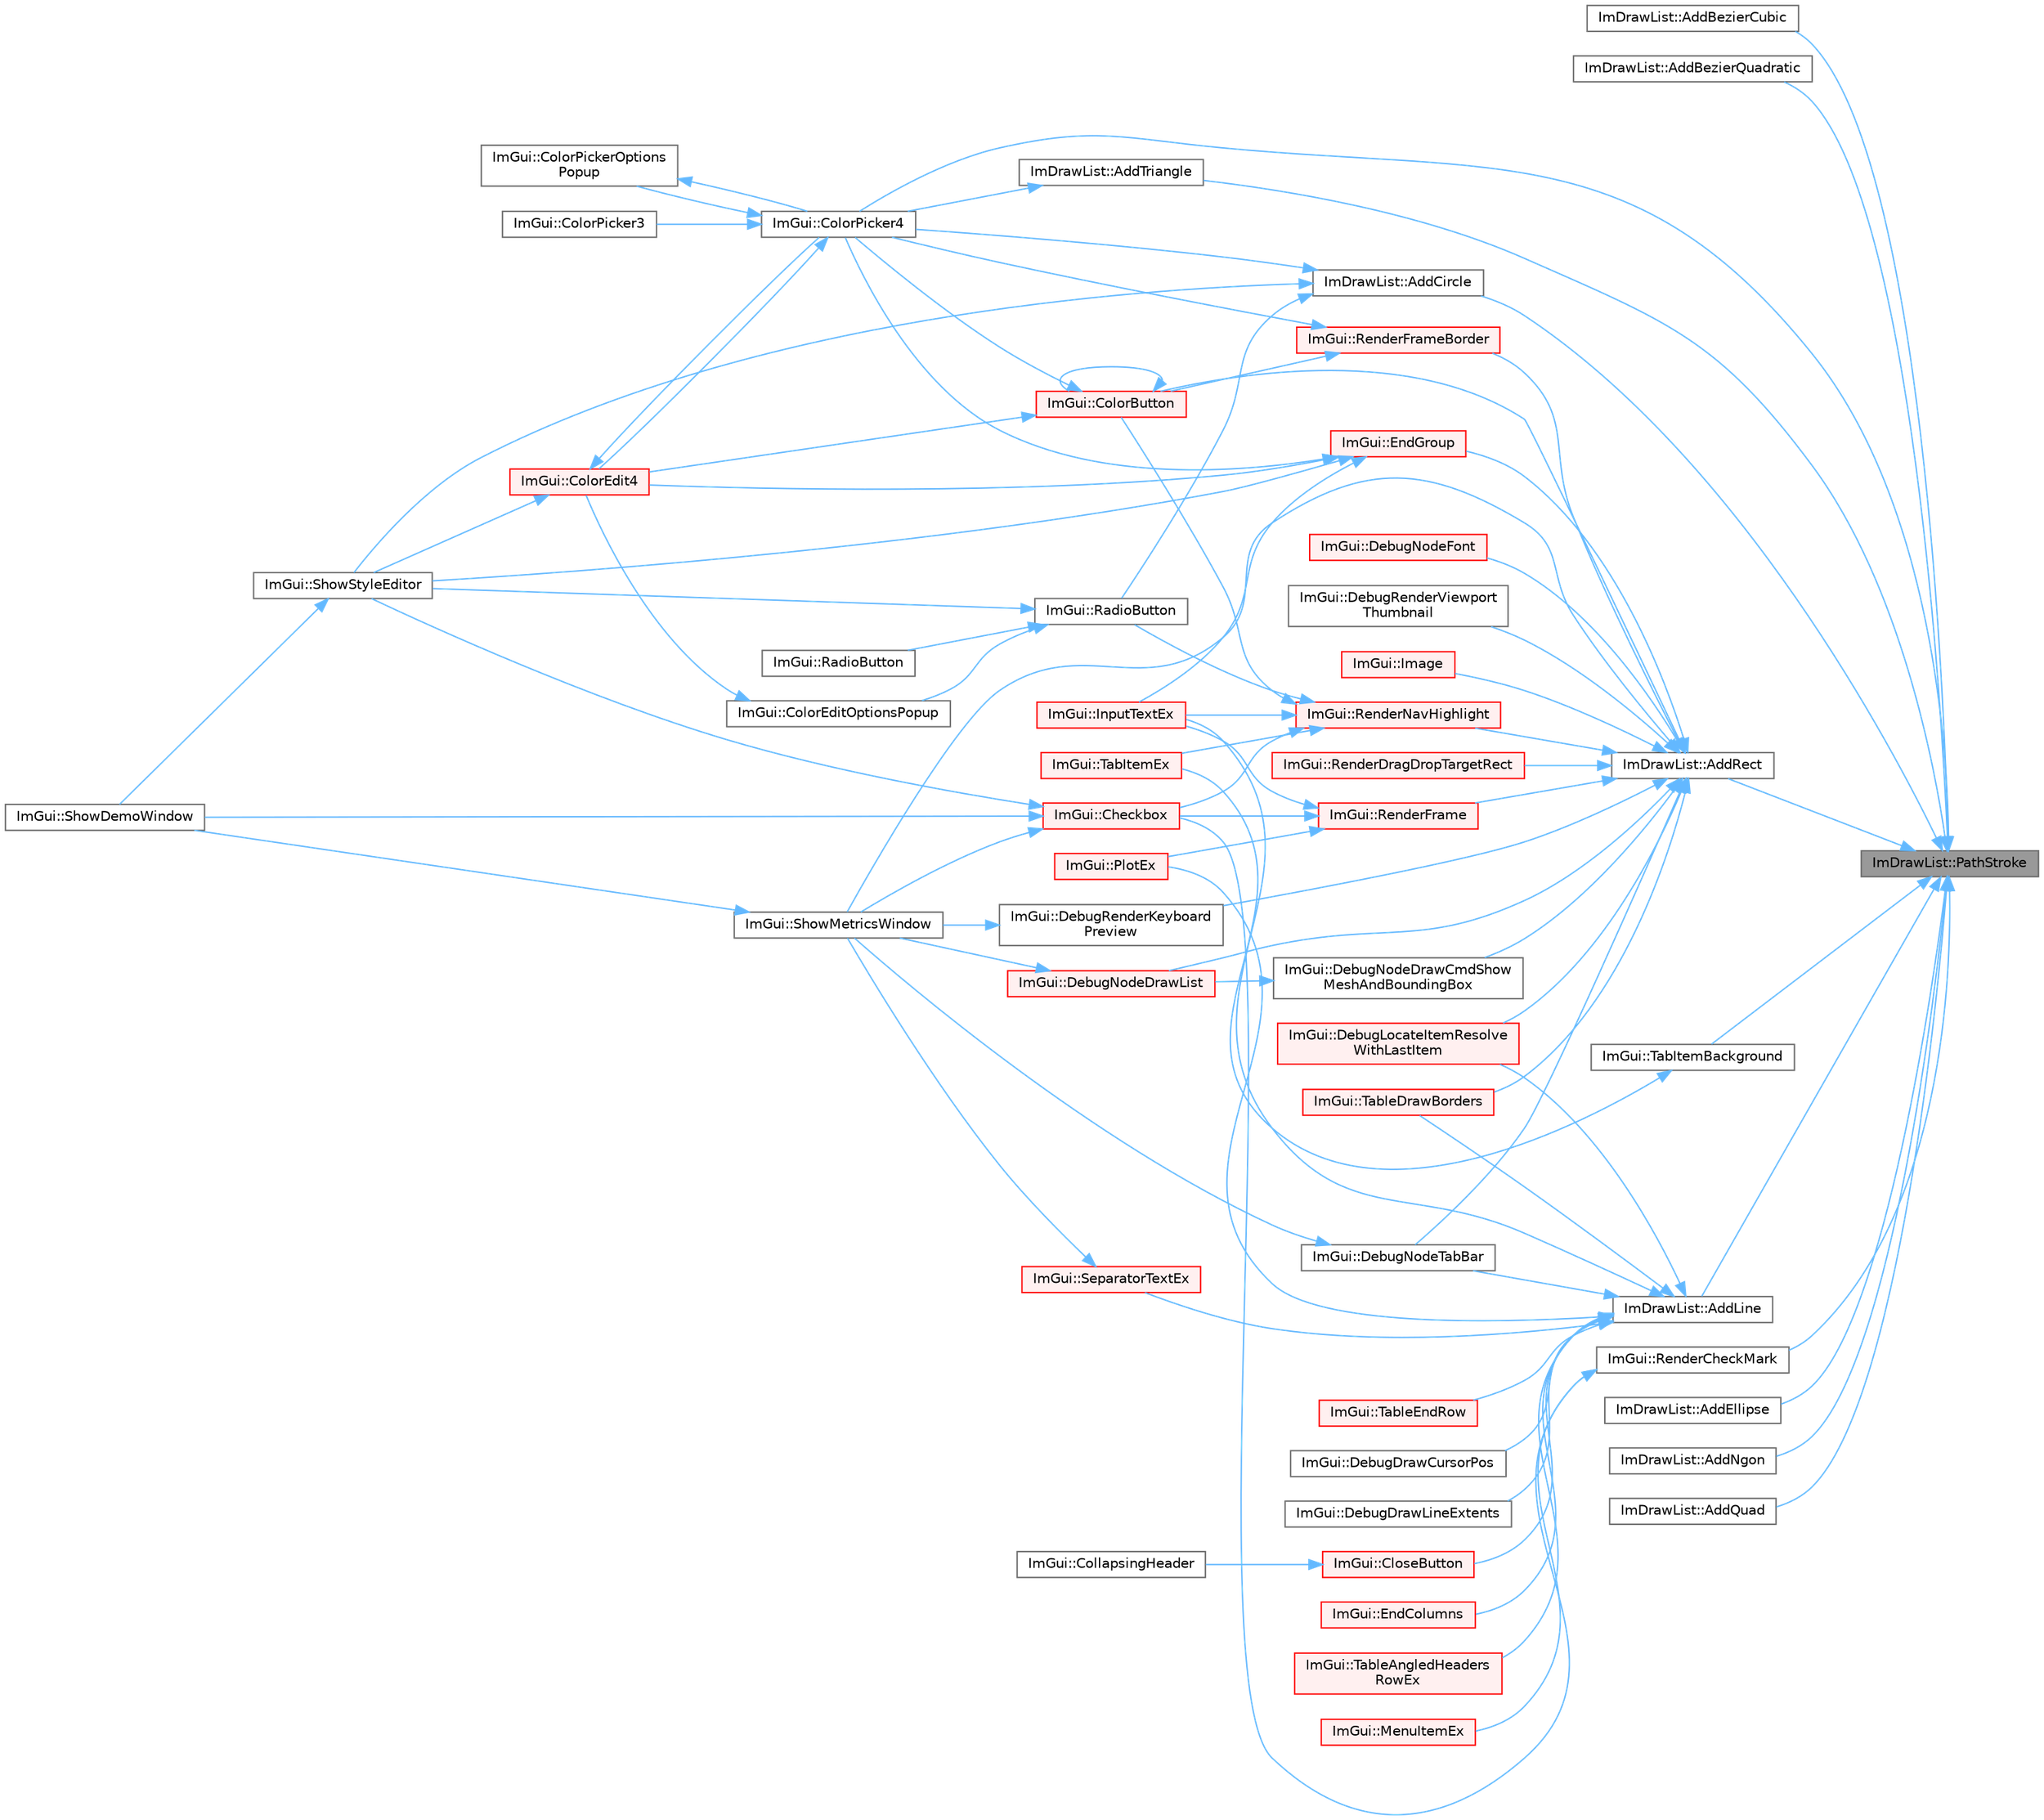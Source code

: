 digraph "ImDrawList::PathStroke"
{
 // LATEX_PDF_SIZE
  bgcolor="transparent";
  edge [fontname=Helvetica,fontsize=10,labelfontname=Helvetica,labelfontsize=10];
  node [fontname=Helvetica,fontsize=10,shape=box,height=0.2,width=0.4];
  rankdir="RL";
  Node1 [id="Node000001",label="ImDrawList::PathStroke",height=0.2,width=0.4,color="gray40", fillcolor="grey60", style="filled", fontcolor="black",tooltip=" "];
  Node1 -> Node2 [id="edge1_Node000001_Node000002",dir="back",color="steelblue1",style="solid",tooltip=" "];
  Node2 [id="Node000002",label="ImDrawList::AddBezierCubic",height=0.2,width=0.4,color="grey40", fillcolor="white", style="filled",URL="$struct_im_draw_list.html#a90ebb3c38b997ef3a3adb4d211a1b2a8",tooltip=" "];
  Node1 -> Node3 [id="edge2_Node000001_Node000003",dir="back",color="steelblue1",style="solid",tooltip=" "];
  Node3 [id="Node000003",label="ImDrawList::AddBezierQuadratic",height=0.2,width=0.4,color="grey40", fillcolor="white", style="filled",URL="$struct_im_draw_list.html#a2ca1f97b873778fc53fa4c1f1ca8bb1f",tooltip=" "];
  Node1 -> Node4 [id="edge3_Node000001_Node000004",dir="back",color="steelblue1",style="solid",tooltip=" "];
  Node4 [id="Node000004",label="ImDrawList::AddCircle",height=0.2,width=0.4,color="grey40", fillcolor="white", style="filled",URL="$struct_im_draw_list.html#a9b73eea0ebf7a9f02bc8a104deb7de9d",tooltip=" "];
  Node4 -> Node5 [id="edge4_Node000004_Node000005",dir="back",color="steelblue1",style="solid",tooltip=" "];
  Node5 [id="Node000005",label="ImGui::ColorPicker4",height=0.2,width=0.4,color="grey40", fillcolor="white", style="filled",URL="$namespace_im_gui.html#a3d5aae9e0a14aa051d5a799abbe97b32",tooltip=" "];
  Node5 -> Node6 [id="edge5_Node000005_Node000006",dir="back",color="steelblue1",style="solid",tooltip=" "];
  Node6 [id="Node000006",label="ImGui::ColorEdit4",height=0.2,width=0.4,color="red", fillcolor="#FFF0F0", style="filled",URL="$namespace_im_gui.html#ac3f45e2aa0b1d591cc8a2cdf8b566a45",tooltip=" "];
  Node6 -> Node5 [id="edge6_Node000006_Node000005",dir="back",color="steelblue1",style="solid",tooltip=" "];
  Node6 -> Node9 [id="edge7_Node000006_Node000009",dir="back",color="steelblue1",style="solid",tooltip=" "];
  Node9 [id="Node000009",label="ImGui::ShowStyleEditor",height=0.2,width=0.4,color="grey40", fillcolor="white", style="filled",URL="$namespace_im_gui.html#ab2eb3dec78d054fe3feab1c091ec5de5",tooltip=" "];
  Node9 -> Node10 [id="edge8_Node000009_Node000010",dir="back",color="steelblue1",style="solid",tooltip=" "];
  Node10 [id="Node000010",label="ImGui::ShowDemoWindow",height=0.2,width=0.4,color="grey40", fillcolor="white", style="filled",URL="$namespace_im_gui.html#af95643a0ce4893b9e57c12991922fb18",tooltip=" "];
  Node5 -> Node11 [id="edge9_Node000005_Node000011",dir="back",color="steelblue1",style="solid",tooltip=" "];
  Node11 [id="Node000011",label="ImGui::ColorPicker3",height=0.2,width=0.4,color="grey40", fillcolor="white", style="filled",URL="$namespace_im_gui.html#a2a2a98cb9a17b18702be6b954670b388",tooltip=" "];
  Node5 -> Node12 [id="edge10_Node000005_Node000012",dir="back",color="steelblue1",style="solid",tooltip=" "];
  Node12 [id="Node000012",label="ImGui::ColorPickerOptions\lPopup",height=0.2,width=0.4,color="grey40", fillcolor="white", style="filled",URL="$namespace_im_gui.html#a6d112eeb6d8ffdebbc9d9a8c66babbee",tooltip=" "];
  Node12 -> Node5 [id="edge11_Node000012_Node000005",dir="back",color="steelblue1",style="solid",tooltip=" "];
  Node4 -> Node13 [id="edge12_Node000004_Node000013",dir="back",color="steelblue1",style="solid",tooltip=" "];
  Node13 [id="Node000013",label="ImGui::RadioButton",height=0.2,width=0.4,color="grey40", fillcolor="white", style="filled",URL="$namespace_im_gui.html#a6b146763845cbad5a4144772279631bc",tooltip=" "];
  Node13 -> Node14 [id="edge13_Node000013_Node000014",dir="back",color="steelblue1",style="solid",tooltip=" "];
  Node14 [id="Node000014",label="ImGui::ColorEditOptionsPopup",height=0.2,width=0.4,color="grey40", fillcolor="white", style="filled",URL="$namespace_im_gui.html#a6bfb117816d669f8704e5d0c0c0795fe",tooltip=" "];
  Node14 -> Node6 [id="edge14_Node000014_Node000006",dir="back",color="steelblue1",style="solid",tooltip=" "];
  Node13 -> Node15 [id="edge15_Node000013_Node000015",dir="back",color="steelblue1",style="solid",tooltip=" "];
  Node15 [id="Node000015",label="ImGui::RadioButton",height=0.2,width=0.4,color="grey40", fillcolor="white", style="filled",URL="$namespace_im_gui.html#a018d2b61d2f00bb7a9dd2b1f933b93a5",tooltip=" "];
  Node13 -> Node9 [id="edge16_Node000013_Node000009",dir="back",color="steelblue1",style="solid",tooltip=" "];
  Node4 -> Node9 [id="edge17_Node000004_Node000009",dir="back",color="steelblue1",style="solid",tooltip=" "];
  Node1 -> Node16 [id="edge18_Node000001_Node000016",dir="back",color="steelblue1",style="solid",tooltip=" "];
  Node16 [id="Node000016",label="ImDrawList::AddEllipse",height=0.2,width=0.4,color="grey40", fillcolor="white", style="filled",URL="$struct_im_draw_list.html#a16d98b58032500e4e7e1a555a4b6ffce",tooltip=" "];
  Node1 -> Node17 [id="edge19_Node000001_Node000017",dir="back",color="steelblue1",style="solid",tooltip=" "];
  Node17 [id="Node000017",label="ImDrawList::AddLine",height=0.2,width=0.4,color="grey40", fillcolor="white", style="filled",URL="$struct_im_draw_list.html#aa21e5a1c6e00239581f97d344fc0db61",tooltip=" "];
  Node17 -> Node18 [id="edge20_Node000017_Node000018",dir="back",color="steelblue1",style="solid",tooltip=" "];
  Node18 [id="Node000018",label="ImGui::CloseButton",height=0.2,width=0.4,color="red", fillcolor="#FFF0F0", style="filled",URL="$namespace_im_gui.html#a4f6da873474094ce131edd2dcda98551",tooltip=" "];
  Node18 -> Node19 [id="edge21_Node000018_Node000019",dir="back",color="steelblue1",style="solid",tooltip=" "];
  Node19 [id="Node000019",label="ImGui::CollapsingHeader",height=0.2,width=0.4,color="grey40", fillcolor="white", style="filled",URL="$namespace_im_gui.html#a4d6e6e7a5ace0e5dbee3ea1926ddf049",tooltip=" "];
  Node17 -> Node24 [id="edge22_Node000017_Node000024",dir="back",color="steelblue1",style="solid",tooltip=" "];
  Node24 [id="Node000024",label="ImGui::DebugDrawCursorPos",height=0.2,width=0.4,color="grey40", fillcolor="white", style="filled",URL="$namespace_im_gui.html#acb408b735302ddd3868a564ff48ccada",tooltip=" "];
  Node17 -> Node25 [id="edge23_Node000017_Node000025",dir="back",color="steelblue1",style="solid",tooltip=" "];
  Node25 [id="Node000025",label="ImGui::DebugDrawLineExtents",height=0.2,width=0.4,color="grey40", fillcolor="white", style="filled",URL="$namespace_im_gui.html#ab713aeb3cce417a0967e4c3ccb13ddac",tooltip=" "];
  Node17 -> Node26 [id="edge24_Node000017_Node000026",dir="back",color="steelblue1",style="solid",tooltip=" "];
  Node26 [id="Node000026",label="ImGui::DebugLocateItemResolve\lWithLastItem",height=0.2,width=0.4,color="red", fillcolor="#FFF0F0", style="filled",URL="$namespace_im_gui.html#ae8ab0d7dfc90af8e82db3ed9e7829219",tooltip=" "];
  Node17 -> Node163 [id="edge25_Node000017_Node000163",dir="back",color="steelblue1",style="solid",tooltip=" "];
  Node163 [id="Node000163",label="ImGui::DebugNodeTabBar",height=0.2,width=0.4,color="grey40", fillcolor="white", style="filled",URL="$namespace_im_gui.html#ac5f1a2b50c26c83d3df78d94e95f0bd0",tooltip=" "];
  Node163 -> Node33 [id="edge26_Node000163_Node000033",dir="back",color="steelblue1",style="solid",tooltip=" "];
  Node33 [id="Node000033",label="ImGui::ShowMetricsWindow",height=0.2,width=0.4,color="grey40", fillcolor="white", style="filled",URL="$namespace_im_gui.html#afe7a28c6eb52fff3cc27d5a698fea4ff",tooltip=" "];
  Node33 -> Node10 [id="edge27_Node000033_Node000010",dir="back",color="steelblue1",style="solid",tooltip=" "];
  Node17 -> Node170 [id="edge28_Node000017_Node000170",dir="back",color="steelblue1",style="solid",tooltip=" "];
  Node170 [id="Node000170",label="ImGui::EndColumns",height=0.2,width=0.4,color="red", fillcolor="#FFF0F0", style="filled",URL="$namespace_im_gui.html#af93bed3bce5475fe4d525d744f16aa20",tooltip=" "];
  Node17 -> Node43 [id="edge29_Node000017_Node000043",dir="back",color="steelblue1",style="solid",tooltip=" "];
  Node43 [id="Node000043",label="ImGui::InputTextEx",height=0.2,width=0.4,color="red", fillcolor="#FFF0F0", style="filled",URL="$namespace_im_gui.html#af89af17ecc11653f25fea1e50e195de6",tooltip=" "];
  Node17 -> Node137 [id="edge30_Node000017_Node000137",dir="back",color="steelblue1",style="solid",tooltip=" "];
  Node137 [id="Node000137",label="ImGui::PlotEx",height=0.2,width=0.4,color="red", fillcolor="#FFF0F0", style="filled",URL="$namespace_im_gui.html#afb3147b9a00e396e0b11a1bfe24b8f42",tooltip=" "];
  Node17 -> Node205 [id="edge31_Node000017_Node000205",dir="back",color="steelblue1",style="solid",tooltip=" "];
  Node205 [id="Node000205",label="ImGui::SeparatorTextEx",height=0.2,width=0.4,color="red", fillcolor="#FFF0F0", style="filled",URL="$namespace_im_gui.html#a14e42bfa66f05d0ae2304e27ee1fb2b3",tooltip=" "];
  Node205 -> Node33 [id="edge32_Node000205_Node000033",dir="back",color="steelblue1",style="solid",tooltip=" "];
  Node17 -> Node112 [id="edge33_Node000017_Node000112",dir="back",color="steelblue1",style="solid",tooltip=" "];
  Node112 [id="Node000112",label="ImGui::TableAngledHeaders\lRowEx",height=0.2,width=0.4,color="red", fillcolor="#FFF0F0", style="filled",URL="$namespace_im_gui.html#abedf7bbf79accde2321806dc0beb90b1",tooltip=" "];
  Node17 -> Node240 [id="edge34_Node000017_Node000240",dir="back",color="steelblue1",style="solid",tooltip=" "];
  Node240 [id="Node000240",label="ImGui::TableDrawBorders",height=0.2,width=0.4,color="red", fillcolor="#FFF0F0", style="filled",URL="$namespace_im_gui.html#a506d5b52f032c72503c4e87535a3d04d",tooltip=" "];
  Node17 -> Node241 [id="edge35_Node000017_Node000241",dir="back",color="steelblue1",style="solid",tooltip=" "];
  Node241 [id="Node000241",label="ImGui::TableEndRow",height=0.2,width=0.4,color="red", fillcolor="#FFF0F0", style="filled",URL="$namespace_im_gui.html#a6bc4ce6f7ff9f8268473f5e538a1181f",tooltip=" "];
  Node1 -> Node243 [id="edge36_Node000001_Node000243",dir="back",color="steelblue1",style="solid",tooltip=" "];
  Node243 [id="Node000243",label="ImDrawList::AddNgon",height=0.2,width=0.4,color="grey40", fillcolor="white", style="filled",URL="$struct_im_draw_list.html#abd004dec93d106eb867c9c6554d85989",tooltip=" "];
  Node1 -> Node244 [id="edge37_Node000001_Node000244",dir="back",color="steelblue1",style="solid",tooltip=" "];
  Node244 [id="Node000244",label="ImDrawList::AddQuad",height=0.2,width=0.4,color="grey40", fillcolor="white", style="filled",URL="$struct_im_draw_list.html#a57b014138de51397db0570d88c770d9f",tooltip=" "];
  Node1 -> Node245 [id="edge38_Node000001_Node000245",dir="back",color="steelblue1",style="solid",tooltip=" "];
  Node245 [id="Node000245",label="ImDrawList::AddRect",height=0.2,width=0.4,color="grey40", fillcolor="white", style="filled",URL="$struct_im_draw_list.html#ad96f10a3e954fe0c5b7c96d4e205af7b",tooltip=" "];
  Node245 -> Node127 [id="edge39_Node000245_Node000127",dir="back",color="steelblue1",style="solid",tooltip=" "];
  Node127 [id="Node000127",label="ImGui::ColorButton",height=0.2,width=0.4,color="red", fillcolor="#FFF0F0", style="filled",URL="$namespace_im_gui.html#ae2d7c8f37726810753d71d480f0af7f0",tooltip=" "];
  Node127 -> Node127 [id="edge40_Node000127_Node000127",dir="back",color="steelblue1",style="solid",tooltip=" "];
  Node127 -> Node6 [id="edge41_Node000127_Node000006",dir="back",color="steelblue1",style="solid",tooltip=" "];
  Node127 -> Node5 [id="edge42_Node000127_Node000005",dir="back",color="steelblue1",style="solid",tooltip=" "];
  Node245 -> Node26 [id="edge43_Node000245_Node000026",dir="back",color="steelblue1",style="solid",tooltip=" "];
  Node245 -> Node246 [id="edge44_Node000245_Node000246",dir="back",color="steelblue1",style="solid",tooltip=" "];
  Node246 [id="Node000246",label="ImGui::DebugNodeDrawCmdShow\lMeshAndBoundingBox",height=0.2,width=0.4,color="grey40", fillcolor="white", style="filled",URL="$namespace_im_gui.html#a24c6abd61c6da9610cbfbb46c0db828b",tooltip=" "];
  Node246 -> Node155 [id="edge45_Node000246_Node000155",dir="back",color="steelblue1",style="solid",tooltip=" "];
  Node155 [id="Node000155",label="ImGui::DebugNodeDrawList",height=0.2,width=0.4,color="red", fillcolor="#FFF0F0", style="filled",URL="$namespace_im_gui.html#af7b5e35566da44ac1ea8a7e1b9d9d574",tooltip=" "];
  Node155 -> Node33 [id="edge46_Node000155_Node000033",dir="back",color="steelblue1",style="solid",tooltip=" "];
  Node245 -> Node155 [id="edge47_Node000245_Node000155",dir="back",color="steelblue1",style="solid",tooltip=" "];
  Node245 -> Node68 [id="edge48_Node000245_Node000068",dir="back",color="steelblue1",style="solid",tooltip=" "];
  Node68 [id="Node000068",label="ImGui::DebugNodeFont",height=0.2,width=0.4,color="red", fillcolor="#FFF0F0", style="filled",URL="$namespace_im_gui.html#ae0207d60728f7e6a47dbcd1d7d84e3cb",tooltip=" "];
  Node245 -> Node163 [id="edge49_Node000245_Node000163",dir="back",color="steelblue1",style="solid",tooltip=" "];
  Node245 -> Node167 [id="edge50_Node000245_Node000167",dir="back",color="steelblue1",style="solid",tooltip=" "];
  Node167 [id="Node000167",label="ImGui::DebugRenderKeyboard\lPreview",height=0.2,width=0.4,color="grey40", fillcolor="white", style="filled",URL="$namespace_im_gui.html#a1355ddf2e5435da21acf2a9944b52ab4",tooltip=" "];
  Node167 -> Node33 [id="edge51_Node000167_Node000033",dir="back",color="steelblue1",style="solid",tooltip=" "];
  Node245 -> Node247 [id="edge52_Node000245_Node000247",dir="back",color="steelblue1",style="solid",tooltip=" "];
  Node247 [id="Node000247",label="ImGui::DebugRenderViewport\lThumbnail",height=0.2,width=0.4,color="grey40", fillcolor="white", style="filled",URL="$namespace_im_gui.html#af7de4b5c98ba30dbadce44e1f1066ba8",tooltip=" "];
  Node245 -> Node184 [id="edge53_Node000245_Node000184",dir="back",color="steelblue1",style="solid",tooltip=" "];
  Node184 [id="Node000184",label="ImGui::EndGroup",height=0.2,width=0.4,color="red", fillcolor="#FFF0F0", style="filled",URL="$namespace_im_gui.html#a05fc97fc64f28a55486087f503d9a622",tooltip=" "];
  Node184 -> Node6 [id="edge54_Node000184_Node000006",dir="back",color="steelblue1",style="solid",tooltip=" "];
  Node184 -> Node5 [id="edge55_Node000184_Node000005",dir="back",color="steelblue1",style="solid",tooltip=" "];
  Node184 -> Node43 [id="edge56_Node000184_Node000043",dir="back",color="steelblue1",style="solid",tooltip=" "];
  Node184 -> Node9 [id="edge57_Node000184_Node000009",dir="back",color="steelblue1",style="solid",tooltip=" "];
  Node245 -> Node186 [id="edge58_Node000245_Node000186",dir="back",color="steelblue1",style="solid",tooltip=" "];
  Node186 [id="Node000186",label="ImGui::Image",height=0.2,width=0.4,color="red", fillcolor="#FFF0F0", style="filled",URL="$namespace_im_gui.html#a95b5d733371c3b74caf89dbae8d51419",tooltip=" "];
  Node245 -> Node248 [id="edge59_Node000245_Node000248",dir="back",color="steelblue1",style="solid",tooltip=" "];
  Node248 [id="Node000248",label="ImGui::RenderDragDropTargetRect",height=0.2,width=0.4,color="red", fillcolor="#FFF0F0", style="filled",URL="$namespace_im_gui.html#a243a62fece1096c59442bba21f0aa736",tooltip=" "];
  Node245 -> Node250 [id="edge60_Node000245_Node000250",dir="back",color="steelblue1",style="solid",tooltip=" "];
  Node250 [id="Node000250",label="ImGui::RenderFrame",height=0.2,width=0.4,color="red", fillcolor="#FFF0F0", style="filled",URL="$namespace_im_gui.html#a621ba649568ede3939d4f10d83b86d04",tooltip=" "];
  Node250 -> Node164 [id="edge61_Node000250_Node000164",dir="back",color="steelblue1",style="solid",tooltip=" "];
  Node164 [id="Node000164",label="ImGui::Checkbox",height=0.2,width=0.4,color="red", fillcolor="#FFF0F0", style="filled",URL="$namespace_im_gui.html#a57d73c1d0ef807fef734d91024092027",tooltip=" "];
  Node164 -> Node10 [id="edge62_Node000164_Node000010",dir="back",color="steelblue1",style="solid",tooltip=" "];
  Node164 -> Node33 [id="edge63_Node000164_Node000033",dir="back",color="steelblue1",style="solid",tooltip=" "];
  Node164 -> Node9 [id="edge64_Node000164_Node000009",dir="back",color="steelblue1",style="solid",tooltip=" "];
  Node250 -> Node43 [id="edge65_Node000250_Node000043",dir="back",color="steelblue1",style="solid",tooltip=" "];
  Node250 -> Node137 [id="edge66_Node000250_Node000137",dir="back",color="steelblue1",style="solid",tooltip=" "];
  Node245 -> Node251 [id="edge67_Node000245_Node000251",dir="back",color="steelblue1",style="solid",tooltip=" "];
  Node251 [id="Node000251",label="ImGui::RenderFrameBorder",height=0.2,width=0.4,color="red", fillcolor="#FFF0F0", style="filled",URL="$namespace_im_gui.html#adc76239c2006e66f8dab7638529a763d",tooltip=" "];
  Node251 -> Node127 [id="edge68_Node000251_Node000127",dir="back",color="steelblue1",style="solid",tooltip=" "];
  Node251 -> Node5 [id="edge69_Node000251_Node000005",dir="back",color="steelblue1",style="solid",tooltip=" "];
  Node245 -> Node252 [id="edge70_Node000245_Node000252",dir="back",color="steelblue1",style="solid",tooltip=" "];
  Node252 [id="Node000252",label="ImGui::RenderNavHighlight",height=0.2,width=0.4,color="red", fillcolor="#FFF0F0", style="filled",URL="$namespace_im_gui.html#add2e040b97eeb0857dc7d02876b07b72",tooltip=" "];
  Node252 -> Node164 [id="edge71_Node000252_Node000164",dir="back",color="steelblue1",style="solid",tooltip=" "];
  Node252 -> Node127 [id="edge72_Node000252_Node000127",dir="back",color="steelblue1",style="solid",tooltip=" "];
  Node252 -> Node43 [id="edge73_Node000252_Node000043",dir="back",color="steelblue1",style="solid",tooltip=" "];
  Node252 -> Node13 [id="edge74_Node000252_Node000013",dir="back",color="steelblue1",style="solid",tooltip=" "];
  Node252 -> Node21 [id="edge75_Node000252_Node000021",dir="back",color="steelblue1",style="solid",tooltip=" "];
  Node21 [id="Node000021",label="ImGui::TabItemEx",height=0.2,width=0.4,color="red", fillcolor="#FFF0F0", style="filled",URL="$namespace_im_gui.html#a4e0986fc689e7855cd9a9099dc87dac5",tooltip=" "];
  Node245 -> Node33 [id="edge76_Node000245_Node000033",dir="back",color="steelblue1",style="solid",tooltip=" "];
  Node245 -> Node240 [id="edge77_Node000245_Node000240",dir="back",color="steelblue1",style="solid",tooltip=" "];
  Node1 -> Node253 [id="edge78_Node000001_Node000253",dir="back",color="steelblue1",style="solid",tooltip=" "];
  Node253 [id="Node000253",label="ImDrawList::AddTriangle",height=0.2,width=0.4,color="grey40", fillcolor="white", style="filled",URL="$struct_im_draw_list.html#a04bde432891d0392e7d98d957c1fd9b3",tooltip=" "];
  Node253 -> Node5 [id="edge79_Node000253_Node000005",dir="back",color="steelblue1",style="solid",tooltip=" "];
  Node1 -> Node5 [id="edge80_Node000001_Node000005",dir="back",color="steelblue1",style="solid",tooltip=" "];
  Node1 -> Node254 [id="edge81_Node000001_Node000254",dir="back",color="steelblue1",style="solid",tooltip=" "];
  Node254 [id="Node000254",label="ImGui::RenderCheckMark",height=0.2,width=0.4,color="grey40", fillcolor="white", style="filled",URL="$namespace_im_gui.html#a32d6e6c359b59df1e4f9517d65e443b8",tooltip=" "];
  Node254 -> Node164 [id="edge82_Node000254_Node000164",dir="back",color="steelblue1",style="solid",tooltip=" "];
  Node254 -> Node197 [id="edge83_Node000254_Node000197",dir="back",color="steelblue1",style="solid",tooltip=" "];
  Node197 [id="Node000197",label="ImGui::MenuItemEx",height=0.2,width=0.4,color="red", fillcolor="#FFF0F0", style="filled",URL="$namespace_im_gui.html#ab5e6e4c78805615fb4d26d4918031f9c",tooltip=" "];
  Node1 -> Node255 [id="edge84_Node000001_Node000255",dir="back",color="steelblue1",style="solid",tooltip=" "];
  Node255 [id="Node000255",label="ImGui::TabItemBackground",height=0.2,width=0.4,color="grey40", fillcolor="white", style="filled",URL="$namespace_im_gui.html#a87fc45357f733cb2a378e098d2855243",tooltip=" "];
  Node255 -> Node21 [id="edge85_Node000255_Node000021",dir="back",color="steelblue1",style="solid",tooltip=" "];
}
